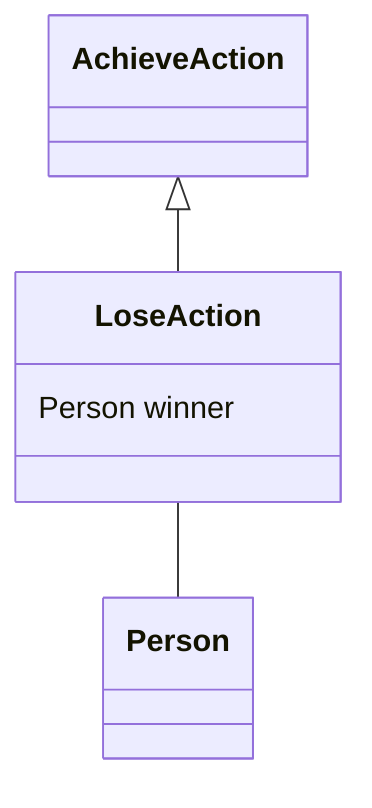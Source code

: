 classDiagram
  LoseAction -- Person


AchieveAction <|-- LoseAction
class LoseAction {

  Person winner

}